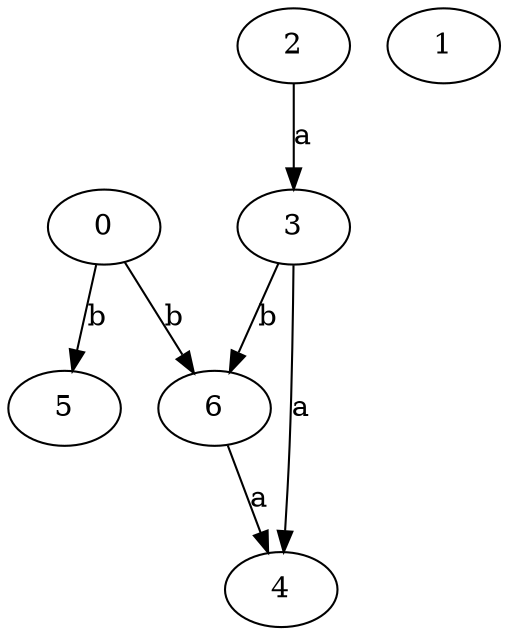 strict digraph  {
3;
0;
4;
1;
5;
2;
6;
3 -> 4  [label=a];
3 -> 6  [label=b];
0 -> 5  [label=b];
0 -> 6  [label=b];
2 -> 3  [label=a];
6 -> 4  [label=a];
}

